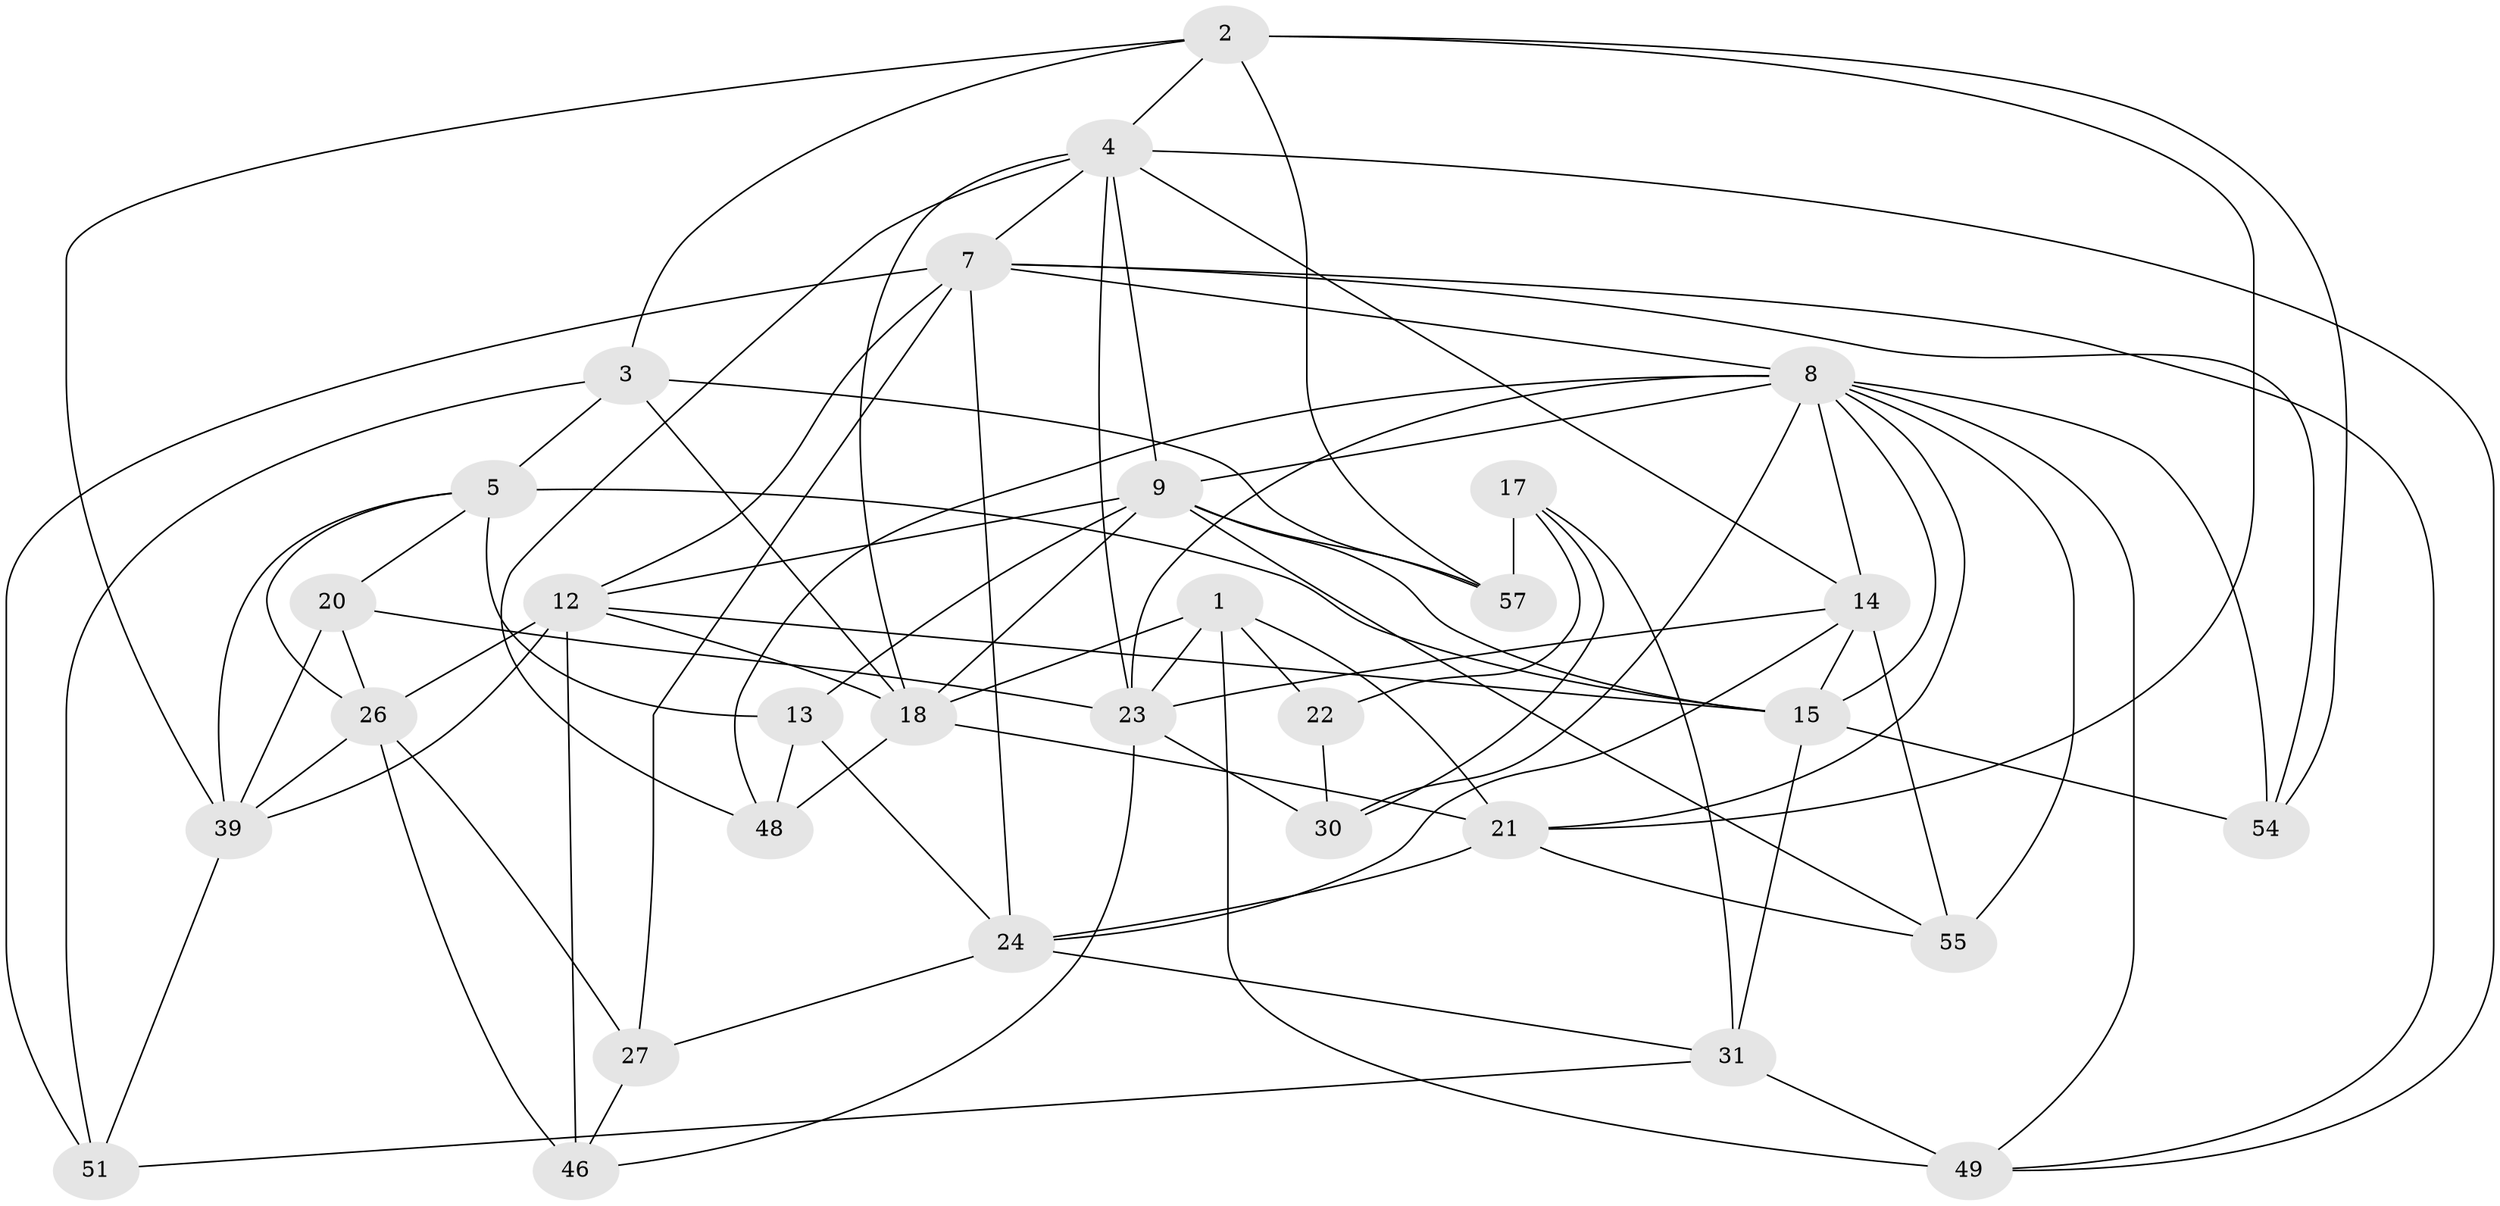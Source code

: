 // original degree distribution, {4: 1.0}
// Generated by graph-tools (version 1.1) at 2025/16/03/09/25 04:16:22]
// undirected, 31 vertices, 86 edges
graph export_dot {
graph [start="1"]
  node [color=gray90,style=filled];
  1 [super="+11"];
  2 [super="+42"];
  3 [super="+10"];
  4 [super="+36"];
  5 [super="+6"];
  7 [super="+63+50"];
  8 [super="+58+37+29"];
  9 [super="+35+28"];
  12 [super="+19+47"];
  13;
  14 [super="+16"];
  15 [super="+41+62+33"];
  17;
  18 [super="+45+53"];
  20;
  21 [super="+60"];
  22;
  23 [super="+25+34"];
  24 [super="+38"];
  26 [super="+32"];
  27;
  30;
  31 [super="+43"];
  39 [super="+56"];
  46;
  48;
  49 [super="+59"];
  51;
  54;
  55;
  57;
  1 -- 22 [weight=2];
  1 -- 18;
  1 -- 21;
  1 -- 23;
  1 -- 49;
  2 -- 57;
  2 -- 21;
  2 -- 3;
  2 -- 4;
  2 -- 54;
  2 -- 39;
  3 -- 57;
  3 -- 51;
  3 -- 18 [weight=2];
  3 -- 5;
  4 -- 14;
  4 -- 49;
  4 -- 9;
  4 -- 48;
  4 -- 18;
  4 -- 7;
  4 -- 23;
  5 -- 26;
  5 -- 20;
  5 -- 39;
  5 -- 13;
  5 -- 15 [weight=3];
  7 -- 54;
  7 -- 8;
  7 -- 27;
  7 -- 12;
  7 -- 49;
  7 -- 51;
  7 -- 24;
  8 -- 48;
  8 -- 9;
  8 -- 21;
  8 -- 30;
  8 -- 14;
  8 -- 54;
  8 -- 55;
  8 -- 49;
  8 -- 23 [weight=2];
  8 -- 15;
  9 -- 55;
  9 -- 13;
  9 -- 57;
  9 -- 15;
  9 -- 18;
  9 -- 12;
  12 -- 46;
  12 -- 18;
  12 -- 26;
  12 -- 15 [weight=2];
  12 -- 39;
  13 -- 48;
  13 -- 24;
  14 -- 55;
  14 -- 24;
  14 -- 15;
  14 -- 23;
  15 -- 31;
  15 -- 54;
  17 -- 57;
  17 -- 30;
  17 -- 22;
  17 -- 31;
  18 -- 21;
  18 -- 48;
  20 -- 26;
  20 -- 39;
  20 -- 23;
  21 -- 55;
  21 -- 24;
  22 -- 30;
  23 -- 30;
  23 -- 46;
  24 -- 27;
  24 -- 31;
  26 -- 46;
  26 -- 27;
  26 -- 39;
  27 -- 46;
  31 -- 51;
  31 -- 49 [weight=2];
  39 -- 51;
}
